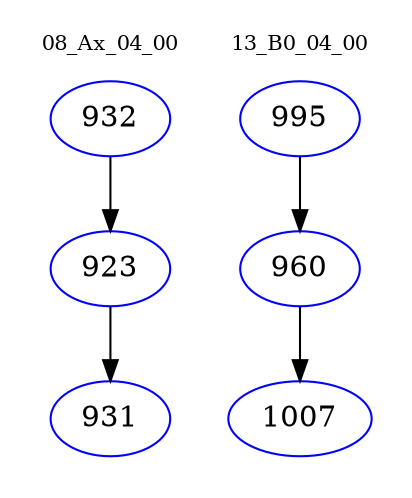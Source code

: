 digraph{
subgraph cluster_0 {
color = white
label = "08_Ax_04_00";
fontsize=10;
T0_932 [label="932", color="blue"]
T0_932 -> T0_923 [color="black"]
T0_923 [label="923", color="blue"]
T0_923 -> T0_931 [color="black"]
T0_931 [label="931", color="blue"]
}
subgraph cluster_1 {
color = white
label = "13_B0_04_00";
fontsize=10;
T1_995 [label="995", color="blue"]
T1_995 -> T1_960 [color="black"]
T1_960 [label="960", color="blue"]
T1_960 -> T1_1007 [color="black"]
T1_1007 [label="1007", color="blue"]
}
}
